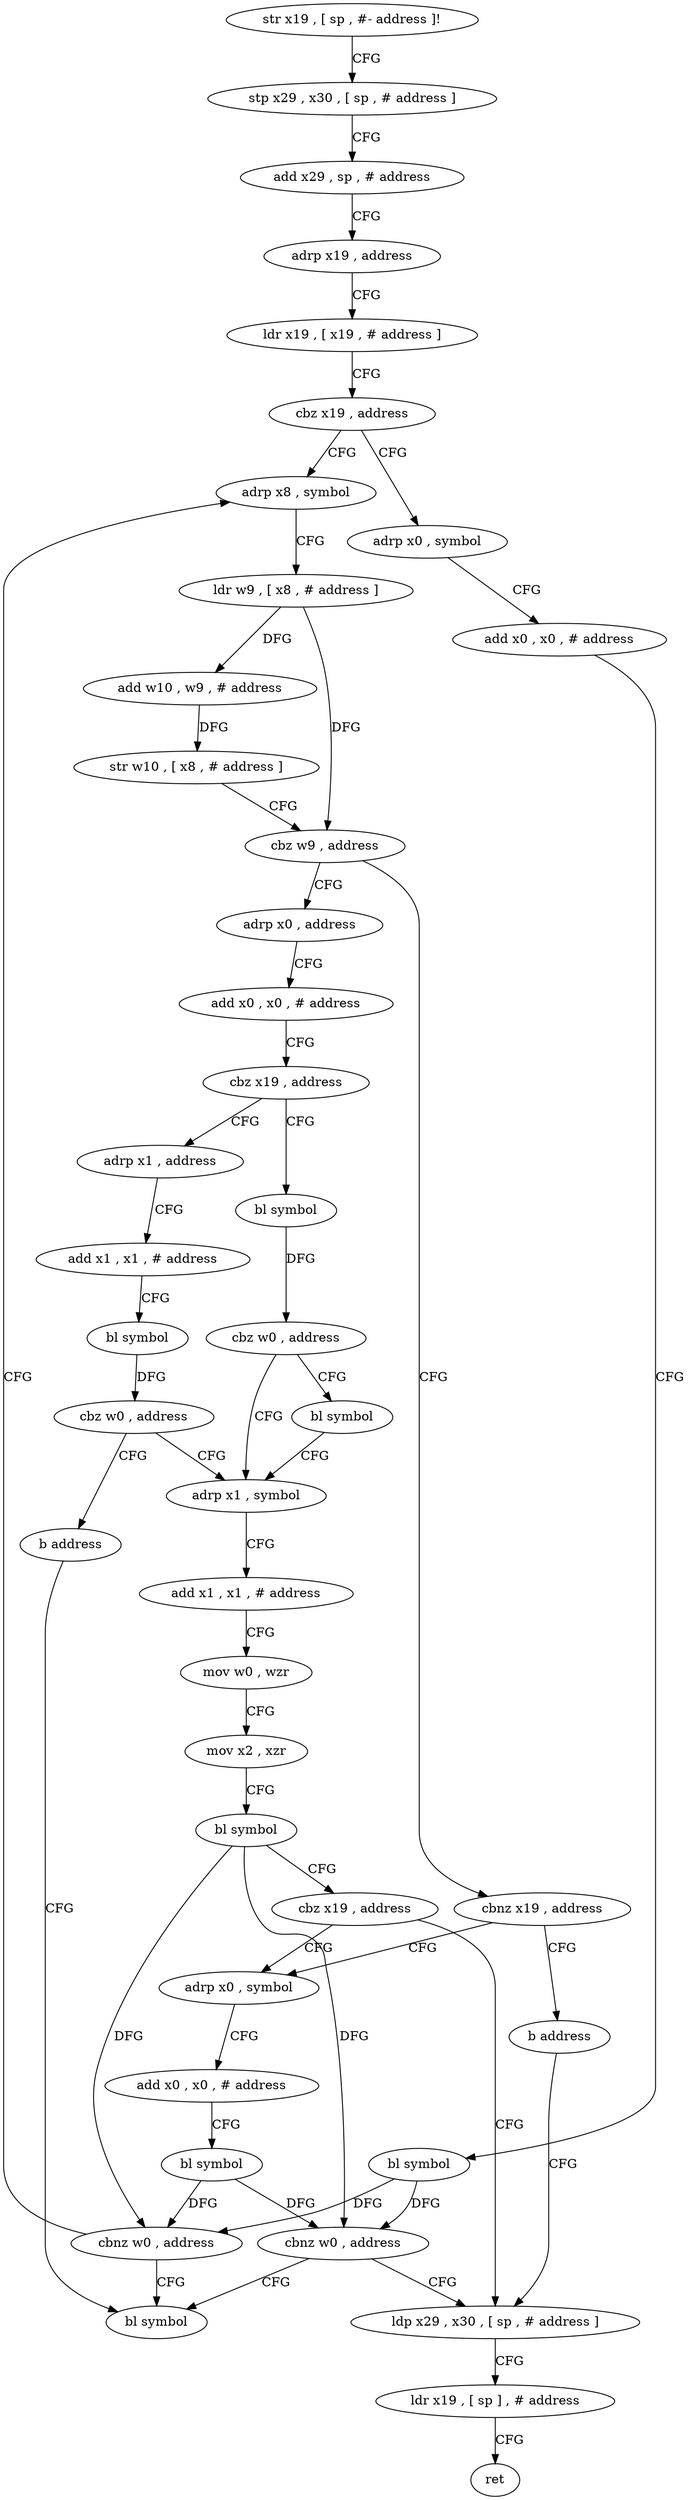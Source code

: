 digraph "func" {
"159108" [label = "str x19 , [ sp , #- address ]!" ]
"159112" [label = "stp x29 , x30 , [ sp , # address ]" ]
"159116" [label = "add x29 , sp , # address" ]
"159120" [label = "adrp x19 , address" ]
"159124" [label = "ldr x19 , [ x19 , # address ]" ]
"159128" [label = "cbz x19 , address" ]
"159148" [label = "adrp x8 , symbol" ]
"159132" [label = "adrp x0 , symbol" ]
"159152" [label = "ldr w9 , [ x8 , # address ]" ]
"159156" [label = "add w10 , w9 , # address" ]
"159160" [label = "str w10 , [ x8 , # address ]" ]
"159164" [label = "cbz w9 , address" ]
"159176" [label = "adrp x0 , address" ]
"159168" [label = "cbnz x19 , address" ]
"159136" [label = "add x0 , x0 , # address" ]
"159140" [label = "bl symbol" ]
"159144" [label = "cbnz w0 , address" ]
"159272" [label = "bl symbol" ]
"159180" [label = "add x0 , x0 , # address" ]
"159184" [label = "cbz x19 , address" ]
"159208" [label = "bl symbol" ]
"159188" [label = "adrp x1 , address" ]
"159244" [label = "adrp x0 , symbol" ]
"159172" [label = "b address" ]
"159212" [label = "cbz w0 , address" ]
"159220" [label = "adrp x1 , symbol" ]
"159216" [label = "bl symbol" ]
"159192" [label = "add x1 , x1 , # address" ]
"159196" [label = "bl symbol" ]
"159200" [label = "cbz w0 , address" ]
"159204" [label = "b address" ]
"159248" [label = "add x0 , x0 , # address" ]
"159252" [label = "bl symbol" ]
"159256" [label = "cbnz w0 , address" ]
"159260" [label = "ldp x29 , x30 , [ sp , # address ]" ]
"159224" [label = "add x1 , x1 , # address" ]
"159228" [label = "mov w0 , wzr" ]
"159232" [label = "mov x2 , xzr" ]
"159236" [label = "bl symbol" ]
"159240" [label = "cbz x19 , address" ]
"159264" [label = "ldr x19 , [ sp ] , # address" ]
"159268" [label = "ret" ]
"159108" -> "159112" [ label = "CFG" ]
"159112" -> "159116" [ label = "CFG" ]
"159116" -> "159120" [ label = "CFG" ]
"159120" -> "159124" [ label = "CFG" ]
"159124" -> "159128" [ label = "CFG" ]
"159128" -> "159148" [ label = "CFG" ]
"159128" -> "159132" [ label = "CFG" ]
"159148" -> "159152" [ label = "CFG" ]
"159132" -> "159136" [ label = "CFG" ]
"159152" -> "159156" [ label = "DFG" ]
"159152" -> "159164" [ label = "DFG" ]
"159156" -> "159160" [ label = "DFG" ]
"159160" -> "159164" [ label = "CFG" ]
"159164" -> "159176" [ label = "CFG" ]
"159164" -> "159168" [ label = "CFG" ]
"159176" -> "159180" [ label = "CFG" ]
"159168" -> "159244" [ label = "CFG" ]
"159168" -> "159172" [ label = "CFG" ]
"159136" -> "159140" [ label = "CFG" ]
"159140" -> "159144" [ label = "DFG" ]
"159140" -> "159256" [ label = "DFG" ]
"159144" -> "159272" [ label = "CFG" ]
"159144" -> "159148" [ label = "CFG" ]
"159180" -> "159184" [ label = "CFG" ]
"159184" -> "159208" [ label = "CFG" ]
"159184" -> "159188" [ label = "CFG" ]
"159208" -> "159212" [ label = "DFG" ]
"159188" -> "159192" [ label = "CFG" ]
"159244" -> "159248" [ label = "CFG" ]
"159172" -> "159260" [ label = "CFG" ]
"159212" -> "159220" [ label = "CFG" ]
"159212" -> "159216" [ label = "CFG" ]
"159220" -> "159224" [ label = "CFG" ]
"159216" -> "159220" [ label = "CFG" ]
"159192" -> "159196" [ label = "CFG" ]
"159196" -> "159200" [ label = "DFG" ]
"159200" -> "159220" [ label = "CFG" ]
"159200" -> "159204" [ label = "CFG" ]
"159204" -> "159272" [ label = "CFG" ]
"159248" -> "159252" [ label = "CFG" ]
"159252" -> "159256" [ label = "DFG" ]
"159252" -> "159144" [ label = "DFG" ]
"159256" -> "159272" [ label = "CFG" ]
"159256" -> "159260" [ label = "CFG" ]
"159260" -> "159264" [ label = "CFG" ]
"159224" -> "159228" [ label = "CFG" ]
"159228" -> "159232" [ label = "CFG" ]
"159232" -> "159236" [ label = "CFG" ]
"159236" -> "159240" [ label = "CFG" ]
"159236" -> "159144" [ label = "DFG" ]
"159236" -> "159256" [ label = "DFG" ]
"159240" -> "159260" [ label = "CFG" ]
"159240" -> "159244" [ label = "CFG" ]
"159264" -> "159268" [ label = "CFG" ]
}
